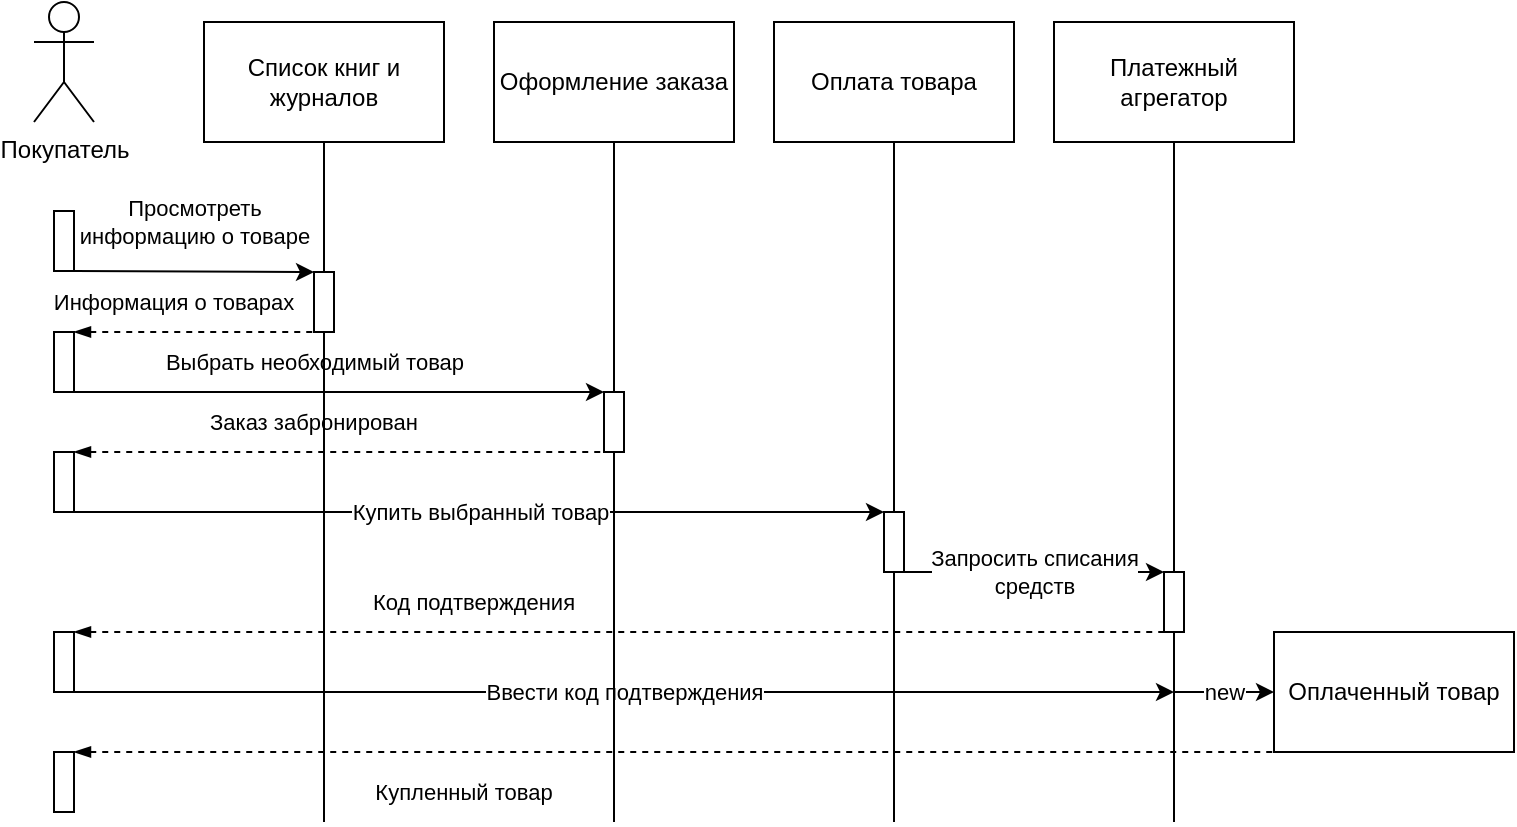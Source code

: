 <mxfile version="13.6.9" type="device" pages="2"><diagram id="p0AtQb5Ij4QVXIwLY7q_" name="Page-1"><mxGraphModel dx="1745" dy="555" grid="1" gridSize="10" guides="1" tooltips="1" connect="1" arrows="1" fold="1" page="1" pageScale="1" pageWidth="827" pageHeight="1169" math="0" shadow="0"><root><mxCell id="0"/><mxCell id="1" parent="0"/><mxCell id="lzjNfW82B7ELt5maa9Gc-1" value="Покупатель" style="shape=umlActor;verticalLabelPosition=bottom;verticalAlign=top;html=1;outlineConnect=0;" parent="1" vertex="1"><mxGeometry x="10" y="20" width="30" height="60" as="geometry"/></mxCell><mxCell id="lzjNfW82B7ELt5maa9Gc-3" value="Список книг и журналов" style="rounded=0;whiteSpace=wrap;html=1;" parent="1" vertex="1"><mxGeometry x="95" y="30" width="120" height="60" as="geometry"/></mxCell><mxCell id="lzjNfW82B7ELt5maa9Gc-4" value="Оформление заказа" style="rounded=0;whiteSpace=wrap;html=1;" parent="1" vertex="1"><mxGeometry x="240" y="30" width="120" height="60" as="geometry"/></mxCell><mxCell id="lzjNfW82B7ELt5maa9Gc-5" value="Оплата товара" style="rounded=0;whiteSpace=wrap;html=1;" parent="1" vertex="1"><mxGeometry x="380" y="30" width="120" height="60" as="geometry"/></mxCell><mxCell id="lzjNfW82B7ELt5maa9Gc-7" value="" style="rounded=0;whiteSpace=wrap;html=1;" parent="1" vertex="1"><mxGeometry x="20" y="124.5" width="10" height="30" as="geometry"/></mxCell><mxCell id="lzjNfW82B7ELt5maa9Gc-10" value="" style="rounded=0;whiteSpace=wrap;html=1;" parent="1" vertex="1"><mxGeometry x="20" y="185" width="10" height="30" as="geometry"/></mxCell><mxCell id="lzjNfW82B7ELt5maa9Gc-11" value="" style="rounded=0;whiteSpace=wrap;html=1;" parent="1" vertex="1"><mxGeometry x="295" y="215" width="10" height="30" as="geometry"/></mxCell><mxCell id="lzjNfW82B7ELt5maa9Gc-12" value="" style="rounded=0;whiteSpace=wrap;html=1;" parent="1" vertex="1"><mxGeometry x="150" y="155" width="10" height="30" as="geometry"/></mxCell><mxCell id="lzjNfW82B7ELt5maa9Gc-16" value="" style="endArrow=classic;html=1;exitX=1;exitY=1;exitDx=0;exitDy=0;entryX=0;entryY=0;entryDx=0;entryDy=0;" parent="1" source="lzjNfW82B7ELt5maa9Gc-7" target="lzjNfW82B7ELt5maa9Gc-12" edge="1"><mxGeometry relative="1" as="geometry"><mxPoint x="280" y="240" as="sourcePoint"/><mxPoint x="210" y="155" as="targetPoint"/></mxGeometry></mxCell><mxCell id="lzjNfW82B7ELt5maa9Gc-17" value="Просмотреть &lt;br&gt;информацию о товаре" style="edgeLabel;resizable=0;html=1;align=center;verticalAlign=middle;" parent="lzjNfW82B7ELt5maa9Gc-16" connectable="0" vertex="1"><mxGeometry relative="1" as="geometry"><mxPoint y="-24.75" as="offset"/></mxGeometry></mxCell><mxCell id="lzjNfW82B7ELt5maa9Gc-22" value="" style="endArrow=classic;html=1;exitX=1;exitY=1;exitDx=0;exitDy=0;entryX=0;entryY=0;entryDx=0;entryDy=0;" parent="1" source="lzjNfW82B7ELt5maa9Gc-31" target="lzjNfW82B7ELt5maa9Gc-33" edge="1"><mxGeometry relative="1" as="geometry"><mxPoint x="270" y="280" as="sourcePoint"/><mxPoint x="370" y="280" as="targetPoint"/></mxGeometry></mxCell><mxCell id="lzjNfW82B7ELt5maa9Gc-23" value="Купить выбранный товар" style="edgeLabel;resizable=0;html=1;align=center;verticalAlign=middle;" parent="lzjNfW82B7ELt5maa9Gc-22" connectable="0" vertex="1"><mxGeometry relative="1" as="geometry"/></mxCell><mxCell id="lzjNfW82B7ELt5maa9Gc-26" value="" style="endArrow=classic;html=1;exitX=1;exitY=1;exitDx=0;exitDy=0;entryX=0;entryY=0;entryDx=0;entryDy=0;" parent="1" source="lzjNfW82B7ELt5maa9Gc-33" target="lzjNfW82B7ELt5maa9Gc-32" edge="1"><mxGeometry relative="1" as="geometry"><mxPoint x="235" y="350" as="sourcePoint"/><mxPoint x="335" y="350" as="targetPoint"/></mxGeometry></mxCell><mxCell id="lzjNfW82B7ELt5maa9Gc-27" value="Запросить списания &lt;br&gt;средств" style="edgeLabel;resizable=0;html=1;align=center;verticalAlign=middle;" parent="lzjNfW82B7ELt5maa9Gc-26" connectable="0" vertex="1"><mxGeometry relative="1" as="geometry"/></mxCell><mxCell id="lzjNfW82B7ELt5maa9Gc-28" value="" style="endArrow=classic;html=1;exitX=1;exitY=1;exitDx=0;exitDy=0;entryX=0;entryY=0;entryDx=0;entryDy=0;" parent="1" source="lzjNfW82B7ELt5maa9Gc-10" target="lzjNfW82B7ELt5maa9Gc-11" edge="1"><mxGeometry relative="1" as="geometry"><mxPoint x="130" y="240" as="sourcePoint"/><mxPoint x="230" y="240" as="targetPoint"/></mxGeometry></mxCell><mxCell id="lzjNfW82B7ELt5maa9Gc-29" value="Выбрать необходимый товар" style="edgeLabel;resizable=0;html=1;align=center;verticalAlign=middle;" parent="lzjNfW82B7ELt5maa9Gc-28" connectable="0" vertex="1"><mxGeometry relative="1" as="geometry"><mxPoint x="-12.5" y="-15" as="offset"/></mxGeometry></mxCell><mxCell id="lzjNfW82B7ELt5maa9Gc-30" value="Платежный агрегатор" style="rounded=0;whiteSpace=wrap;html=1;" parent="1" vertex="1"><mxGeometry x="520" y="30" width="120" height="60" as="geometry"/></mxCell><mxCell id="lzjNfW82B7ELt5maa9Gc-31" value="" style="rounded=0;whiteSpace=wrap;html=1;" parent="1" vertex="1"><mxGeometry x="20" y="245" width="10" height="30" as="geometry"/></mxCell><mxCell id="lzjNfW82B7ELt5maa9Gc-32" value="" style="rounded=0;whiteSpace=wrap;html=1;" parent="1" vertex="1"><mxGeometry x="575" y="305" width="10" height="30" as="geometry"/></mxCell><mxCell id="lzjNfW82B7ELt5maa9Gc-33" value="" style="rounded=0;whiteSpace=wrap;html=1;" parent="1" vertex="1"><mxGeometry x="435" y="275" width="10" height="30" as="geometry"/></mxCell><mxCell id="lzjNfW82B7ELt5maa9Gc-34" value="" style="rounded=0;whiteSpace=wrap;html=1;" parent="1" vertex="1"><mxGeometry x="20" y="335" width="10" height="30" as="geometry"/></mxCell><mxCell id="lzjNfW82B7ELt5maa9Gc-37" value="" style="endArrow=none;dashed=1;html=1;fontSize=14;strokeWidth=1;startArrow=blockThin;startFill=1;entryX=0;entryY=1;entryDx=0;entryDy=0;exitX=1;exitY=0;exitDx=0;exitDy=0;" parent="1" source="lzjNfW82B7ELt5maa9Gc-34" target="lzjNfW82B7ELt5maa9Gc-32" edge="1"><mxGeometry width="50" height="50" relative="1" as="geometry"><mxPoint x="50" y="390" as="sourcePoint"/><mxPoint x="680" y="390" as="targetPoint"/></mxGeometry></mxCell><mxCell id="lzjNfW82B7ELt5maa9Gc-38" value="" style="endArrow=classic;html=1;exitX=1;exitY=1;exitDx=0;exitDy=0;" parent="1" source="lzjNfW82B7ELt5maa9Gc-34" edge="1"><mxGeometry relative="1" as="geometry"><mxPoint x="300" y="240" as="sourcePoint"/><mxPoint x="580" y="365" as="targetPoint"/></mxGeometry></mxCell><mxCell id="lzjNfW82B7ELt5maa9Gc-39" value="Ввести код подтверждения" style="edgeLabel;resizable=0;html=1;align=center;verticalAlign=middle;" parent="lzjNfW82B7ELt5maa9Gc-38" connectable="0" vertex="1"><mxGeometry relative="1" as="geometry"/></mxCell><mxCell id="lzjNfW82B7ELt5maa9Gc-40" value="Оплаченный товар" style="rounded=0;whiteSpace=wrap;html=1;" parent="1" vertex="1"><mxGeometry x="630" y="335" width="120" height="60" as="geometry"/></mxCell><mxCell id="lzjNfW82B7ELt5maa9Gc-41" value="" style="endArrow=none;dashed=1;html=1;fontSize=14;entryX=0;entryY=1;entryDx=0;entryDy=0;exitX=1;exitY=0;exitDx=0;exitDy=0;strokeWidth=1;startArrow=blockThin;startFill=1;" parent="1" source="lzjNfW82B7ELt5maa9Gc-10" target="lzjNfW82B7ELt5maa9Gc-12" edge="1"><mxGeometry width="50" height="50" relative="1" as="geometry"><mxPoint x="320" y="150" as="sourcePoint"/><mxPoint x="495" y="150" as="targetPoint"/></mxGeometry></mxCell><mxCell id="lzjNfW82B7ELt5maa9Gc-42" value="" style="endArrow=none;dashed=1;html=1;fontSize=14;entryX=0;entryY=1;entryDx=0;entryDy=0;exitX=1;exitY=0;exitDx=0;exitDy=0;strokeWidth=1;startArrow=blockThin;startFill=1;" parent="1" source="lzjNfW82B7ELt5maa9Gc-31" target="lzjNfW82B7ELt5maa9Gc-11" edge="1"><mxGeometry width="50" height="50" relative="1" as="geometry"><mxPoint x="330" y="160" as="sourcePoint"/><mxPoint x="505" y="160" as="targetPoint"/></mxGeometry></mxCell><mxCell id="lzjNfW82B7ELt5maa9Gc-45" value="" style="endArrow=none;dashed=1;html=1;fontSize=14;entryX=0;entryY=1;entryDx=0;entryDy=0;exitX=1;exitY=0;exitDx=0;exitDy=0;strokeWidth=1;startArrow=blockThin;startFill=1;" parent="1" source="lzjNfW82B7ELt5maa9Gc-51" target="lzjNfW82B7ELt5maa9Gc-40" edge="1"><mxGeometry width="50" height="50" relative="1" as="geometry"><mxPoint x="360" y="190" as="sourcePoint"/><mxPoint x="535" y="190" as="targetPoint"/></mxGeometry></mxCell><mxCell id="lzjNfW82B7ELt5maa9Gc-46" value="" style="endArrow=none;html=1;entryX=0.5;entryY=1;entryDx=0;entryDy=0;exitX=0.5;exitY=0;exitDx=0;exitDy=0;" parent="1" source="lzjNfW82B7ELt5maa9Gc-12" target="lzjNfW82B7ELt5maa9Gc-3" edge="1"><mxGeometry width="50" height="50" relative="1" as="geometry"><mxPoint x="280" y="30" as="sourcePoint"/><mxPoint x="330" y="-20" as="targetPoint"/></mxGeometry></mxCell><mxCell id="lzjNfW82B7ELt5maa9Gc-47" value="" style="endArrow=none;html=1;entryX=0.5;entryY=1;entryDx=0;entryDy=0;exitX=0.5;exitY=0;exitDx=0;exitDy=0;" parent="1" source="lzjNfW82B7ELt5maa9Gc-33" target="lzjNfW82B7ELt5maa9Gc-5" edge="1"><mxGeometry width="50" height="50" relative="1" as="geometry"><mxPoint x="165" y="165" as="sourcePoint"/><mxPoint x="165" y="100" as="targetPoint"/></mxGeometry></mxCell><mxCell id="lzjNfW82B7ELt5maa9Gc-48" value="" style="endArrow=none;html=1;exitX=0.5;exitY=1;exitDx=0;exitDy=0;" parent="1" source="lzjNfW82B7ELt5maa9Gc-11" edge="1"><mxGeometry width="50" height="50" relative="1" as="geometry"><mxPoint x="360" y="230" as="sourcePoint"/><mxPoint x="300" y="430" as="targetPoint"/></mxGeometry></mxCell><mxCell id="lzjNfW82B7ELt5maa9Gc-49" value="" style="endArrow=none;html=1;entryX=0.5;entryY=1;entryDx=0;entryDy=0;exitX=0.5;exitY=0;exitDx=0;exitDy=0;" parent="1" source="lzjNfW82B7ELt5maa9Gc-11" target="lzjNfW82B7ELt5maa9Gc-4" edge="1"><mxGeometry width="50" height="50" relative="1" as="geometry"><mxPoint x="185" y="185" as="sourcePoint"/><mxPoint x="185" y="120" as="targetPoint"/></mxGeometry></mxCell><mxCell id="lzjNfW82B7ELt5maa9Gc-50" value="" style="endArrow=none;html=1;entryX=0.5;entryY=1;entryDx=0;entryDy=0;" parent="1" target="lzjNfW82B7ELt5maa9Gc-12" edge="1"><mxGeometry width="50" height="50" relative="1" as="geometry"><mxPoint x="155" y="430" as="sourcePoint"/><mxPoint x="195" y="130" as="targetPoint"/></mxGeometry></mxCell><mxCell id="lzjNfW82B7ELt5maa9Gc-51" value="" style="rounded=0;whiteSpace=wrap;html=1;" parent="1" vertex="1"><mxGeometry x="20" y="395" width="10" height="30" as="geometry"/></mxCell><mxCell id="lzjNfW82B7ELt5maa9Gc-53" value="" style="endArrow=none;html=1;entryX=0.5;entryY=1;entryDx=0;entryDy=0;" parent="1" target="lzjNfW82B7ELt5maa9Gc-33" edge="1"><mxGeometry width="50" height="50" relative="1" as="geometry"><mxPoint x="440" y="430" as="sourcePoint"/><mxPoint x="450" y="100" as="targetPoint"/></mxGeometry></mxCell><mxCell id="lzjNfW82B7ELt5maa9Gc-54" value="" style="endArrow=none;html=1;exitX=0.5;exitY=1;exitDx=0;exitDy=0;" parent="1" source="lzjNfW82B7ELt5maa9Gc-32" edge="1"><mxGeometry width="50" height="50" relative="1" as="geometry"><mxPoint x="460" y="295" as="sourcePoint"/><mxPoint x="580" y="430" as="targetPoint"/></mxGeometry></mxCell><mxCell id="lzjNfW82B7ELt5maa9Gc-55" value="" style="endArrow=none;html=1;entryX=0.5;entryY=1;entryDx=0;entryDy=0;exitX=0.5;exitY=0;exitDx=0;exitDy=0;" parent="1" source="lzjNfW82B7ELt5maa9Gc-32" target="lzjNfW82B7ELt5maa9Gc-30" edge="1"><mxGeometry width="50" height="50" relative="1" as="geometry"><mxPoint x="470" y="305" as="sourcePoint"/><mxPoint x="470" y="120" as="targetPoint"/></mxGeometry></mxCell><mxCell id="kvYcPIa55S_5Na7j_yJs-1" value="" style="endArrow=classic;html=1;entryX=0;entryY=0.5;entryDx=0;entryDy=0;" parent="1" target="lzjNfW82B7ELt5maa9Gc-40" edge="1"><mxGeometry relative="1" as="geometry"><mxPoint x="580" y="365" as="sourcePoint"/><mxPoint x="440" y="240" as="targetPoint"/></mxGeometry></mxCell><mxCell id="kvYcPIa55S_5Na7j_yJs-2" value="new" style="edgeLabel;resizable=0;html=1;align=center;verticalAlign=middle;" parent="kvYcPIa55S_5Na7j_yJs-1" connectable="0" vertex="1"><mxGeometry relative="1" as="geometry"/></mxCell><mxCell id="mv36ryAI1Uzu4EUqt97z-1" value="&lt;font style=&quot;font-size: 11px&quot;&gt;Информация о товарах&lt;/font&gt;" style="text;html=1;strokeColor=none;fillColor=none;align=center;verticalAlign=middle;whiteSpace=wrap;rounded=0;" vertex="1" parent="1"><mxGeometry x="10" y="160" width="140" height="20" as="geometry"/></mxCell><mxCell id="mv36ryAI1Uzu4EUqt97z-3" value="&lt;font style=&quot;font-size: 11px&quot;&gt;Заказ забронирован&lt;/font&gt;" style="text;html=1;strokeColor=none;fillColor=none;align=center;verticalAlign=middle;whiteSpace=wrap;rounded=0;" vertex="1" parent="1"><mxGeometry x="85" y="220" width="130" height="20" as="geometry"/></mxCell><mxCell id="mv36ryAI1Uzu4EUqt97z-5" value="&lt;font style=&quot;font-size: 11px&quot;&gt;Код подтверждения&lt;/font&gt;" style="text;html=1;strokeColor=none;fillColor=none;align=center;verticalAlign=middle;whiteSpace=wrap;rounded=0;" vertex="1" parent="1"><mxGeometry x="170" y="310" width="120" height="20" as="geometry"/></mxCell><mxCell id="mv36ryAI1Uzu4EUqt97z-6" value="&lt;font style=&quot;font-size: 11px&quot;&gt;Купленный товар&lt;/font&gt;" style="text;html=1;strokeColor=none;fillColor=none;align=center;verticalAlign=middle;whiteSpace=wrap;rounded=0;" vertex="1" parent="1"><mxGeometry x="170" y="405" width="110" height="20" as="geometry"/></mxCell></root></mxGraphModel></diagram><diagram id="XgsBg83YcD2PxG_EFaDO" name="Страница 2"><mxGraphModel dx="1102" dy="666" grid="1" gridSize="10" guides="1" tooltips="1" connect="1" arrows="1" fold="1" page="1" pageScale="1" pageWidth="827" pageHeight="1169" math="0" shadow="0"><root><mxCell id="yyxfbHvE-Hnt9c1pq1G6-0"/><mxCell id="yyxfbHvE-Hnt9c1pq1G6-1" parent="yyxfbHvE-Hnt9c1pq1G6-0"/></root></mxGraphModel></diagram></mxfile>